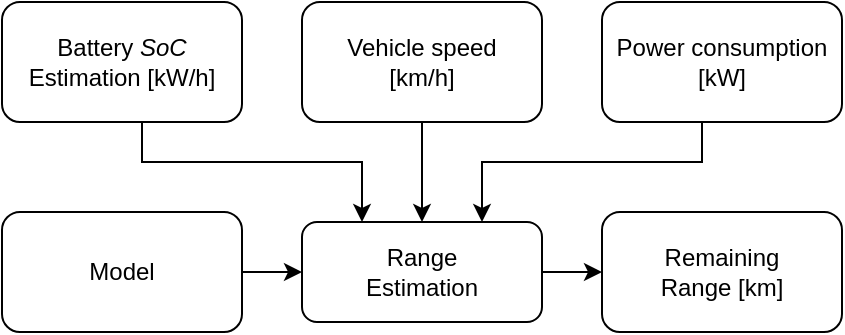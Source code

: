 <mxfile version="16.5.1" type="device"><diagram id="z0GQ9KG_e-gkuGrKsq2B" name="Page-1"><mxGraphModel dx="1527" dy="420" grid="1" gridSize="10" guides="1" tooltips="1" connect="1" arrows="1" fold="1" page="1" pageScale="1" pageWidth="850" pageHeight="1100" math="0" shadow="0"><root><mxCell id="0"/><mxCell id="1" parent="0"/><mxCell id="ZFxUl6cW8GbRTwTyWwCz-14" value="" style="edgeStyle=orthogonalEdgeStyle;rounded=0;jumpStyle=none;orthogonalLoop=1;jettySize=auto;html=1;" parent="1" source="ZFxUl6cW8GbRTwTyWwCz-6" target="ZFxUl6cW8GbRTwTyWwCz-10" edge="1"><mxGeometry relative="1" as="geometry"><Array as="points"><mxPoint x="200" y="130"/><mxPoint x="200" y="130"/></Array></mxGeometry></mxCell><mxCell id="ZFxUl6cW8GbRTwTyWwCz-6" value="Vehicle speed&lt;br&gt;[km/h]" style="rounded=1;whiteSpace=wrap;html=1;" parent="1" vertex="1"><mxGeometry x="140" y="40" width="120" height="60" as="geometry"/></mxCell><mxCell id="ZFxUl6cW8GbRTwTyWwCz-15" value="" style="edgeStyle=orthogonalEdgeStyle;rounded=0;jumpStyle=none;orthogonalLoop=1;jettySize=auto;html=1;entryX=0.75;entryY=0;entryDx=0;entryDy=0;" parent="1" source="ZFxUl6cW8GbRTwTyWwCz-7" target="ZFxUl6cW8GbRTwTyWwCz-10" edge="1"><mxGeometry relative="1" as="geometry"><Array as="points"><mxPoint x="340" y="120"/><mxPoint x="230" y="120"/></Array></mxGeometry></mxCell><mxCell id="ZFxUl6cW8GbRTwTyWwCz-7" value="Power consumption&lt;br&gt;[kW]" style="rounded=1;whiteSpace=wrap;html=1;" parent="1" vertex="1"><mxGeometry x="290" y="40" width="120" height="60" as="geometry"/></mxCell><mxCell id="ZFxUl6cW8GbRTwTyWwCz-17" value="" style="edgeStyle=orthogonalEdgeStyle;rounded=0;jumpStyle=none;orthogonalLoop=1;jettySize=auto;html=1;" parent="1" source="ZFxUl6cW8GbRTwTyWwCz-10" target="ZFxUl6cW8GbRTwTyWwCz-16" edge="1"><mxGeometry relative="1" as="geometry"/></mxCell><mxCell id="ZFxUl6cW8GbRTwTyWwCz-10" value="Range&lt;br&gt;Estimation" style="rounded=1;whiteSpace=wrap;html=1;" parent="1" vertex="1"><mxGeometry x="140" y="150" width="120" height="50" as="geometry"/></mxCell><mxCell id="ZFxUl6cW8GbRTwTyWwCz-16" value="Remaining&lt;br&gt;Range [km]" style="rounded=1;whiteSpace=wrap;html=1;" parent="1" vertex="1"><mxGeometry x="290" y="145" width="120" height="60" as="geometry"/></mxCell><mxCell id="_w0SKOMBHNP57WcstDlS-1" value="Battery &lt;i&gt;SoC&lt;/i&gt; Estimation [kW/h]" style="rounded=1;whiteSpace=wrap;html=1;" parent="1" vertex="1"><mxGeometry x="-10" y="40" width="120" height="60" as="geometry"/></mxCell><mxCell id="_w0SKOMBHNP57WcstDlS-5" value="" style="endArrow=classic;html=1;rounded=0;edgeStyle=orthogonalEdgeStyle;" parent="1" source="_w0SKOMBHNP57WcstDlS-1" target="ZFxUl6cW8GbRTwTyWwCz-10" edge="1"><mxGeometry width="50" height="50" relative="1" as="geometry"><mxPoint x="80" y="170" as="sourcePoint"/><mxPoint x="130" y="120" as="targetPoint"/><Array as="points"><mxPoint x="60" y="120"/><mxPoint x="170" y="120"/></Array></mxGeometry></mxCell><mxCell id="_w0SKOMBHNP57WcstDlS-8" value="" style="edgeStyle=orthogonalEdgeStyle;rounded=0;orthogonalLoop=1;jettySize=auto;html=1;" parent="1" source="_w0SKOMBHNP57WcstDlS-7" target="ZFxUl6cW8GbRTwTyWwCz-10" edge="1"><mxGeometry relative="1" as="geometry"/></mxCell><mxCell id="_w0SKOMBHNP57WcstDlS-7" value="Model" style="rounded=1;whiteSpace=wrap;html=1;" parent="1" vertex="1"><mxGeometry x="-10" y="145" width="120" height="60" as="geometry"/></mxCell></root></mxGraphModel></diagram></mxfile>